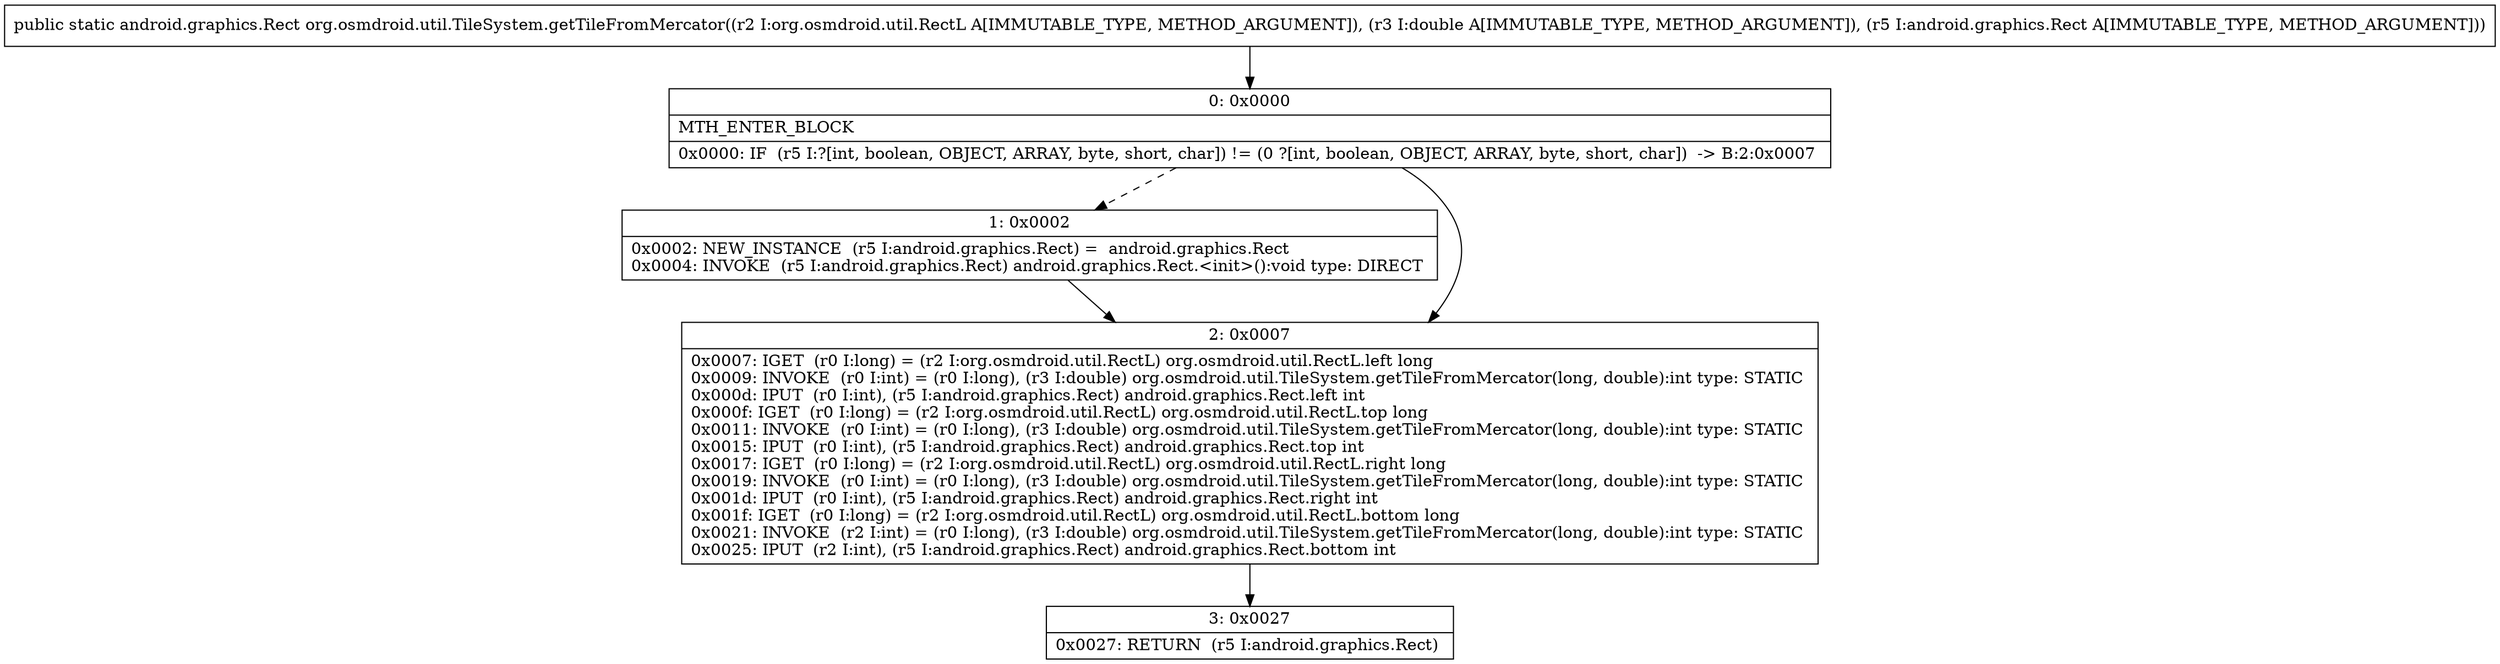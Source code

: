 digraph "CFG fororg.osmdroid.util.TileSystem.getTileFromMercator(Lorg\/osmdroid\/util\/RectL;DLandroid\/graphics\/Rect;)Landroid\/graphics\/Rect;" {
Node_0 [shape=record,label="{0\:\ 0x0000|MTH_ENTER_BLOCK\l|0x0000: IF  (r5 I:?[int, boolean, OBJECT, ARRAY, byte, short, char]) != (0 ?[int, boolean, OBJECT, ARRAY, byte, short, char])  \-\> B:2:0x0007 \l}"];
Node_1 [shape=record,label="{1\:\ 0x0002|0x0002: NEW_INSTANCE  (r5 I:android.graphics.Rect) =  android.graphics.Rect \l0x0004: INVOKE  (r5 I:android.graphics.Rect) android.graphics.Rect.\<init\>():void type: DIRECT \l}"];
Node_2 [shape=record,label="{2\:\ 0x0007|0x0007: IGET  (r0 I:long) = (r2 I:org.osmdroid.util.RectL) org.osmdroid.util.RectL.left long \l0x0009: INVOKE  (r0 I:int) = (r0 I:long), (r3 I:double) org.osmdroid.util.TileSystem.getTileFromMercator(long, double):int type: STATIC \l0x000d: IPUT  (r0 I:int), (r5 I:android.graphics.Rect) android.graphics.Rect.left int \l0x000f: IGET  (r0 I:long) = (r2 I:org.osmdroid.util.RectL) org.osmdroid.util.RectL.top long \l0x0011: INVOKE  (r0 I:int) = (r0 I:long), (r3 I:double) org.osmdroid.util.TileSystem.getTileFromMercator(long, double):int type: STATIC \l0x0015: IPUT  (r0 I:int), (r5 I:android.graphics.Rect) android.graphics.Rect.top int \l0x0017: IGET  (r0 I:long) = (r2 I:org.osmdroid.util.RectL) org.osmdroid.util.RectL.right long \l0x0019: INVOKE  (r0 I:int) = (r0 I:long), (r3 I:double) org.osmdroid.util.TileSystem.getTileFromMercator(long, double):int type: STATIC \l0x001d: IPUT  (r0 I:int), (r5 I:android.graphics.Rect) android.graphics.Rect.right int \l0x001f: IGET  (r0 I:long) = (r2 I:org.osmdroid.util.RectL) org.osmdroid.util.RectL.bottom long \l0x0021: INVOKE  (r2 I:int) = (r0 I:long), (r3 I:double) org.osmdroid.util.TileSystem.getTileFromMercator(long, double):int type: STATIC \l0x0025: IPUT  (r2 I:int), (r5 I:android.graphics.Rect) android.graphics.Rect.bottom int \l}"];
Node_3 [shape=record,label="{3\:\ 0x0027|0x0027: RETURN  (r5 I:android.graphics.Rect) \l}"];
MethodNode[shape=record,label="{public static android.graphics.Rect org.osmdroid.util.TileSystem.getTileFromMercator((r2 I:org.osmdroid.util.RectL A[IMMUTABLE_TYPE, METHOD_ARGUMENT]), (r3 I:double A[IMMUTABLE_TYPE, METHOD_ARGUMENT]), (r5 I:android.graphics.Rect A[IMMUTABLE_TYPE, METHOD_ARGUMENT])) }"];
MethodNode -> Node_0;
Node_0 -> Node_1[style=dashed];
Node_0 -> Node_2;
Node_1 -> Node_2;
Node_2 -> Node_3;
}

